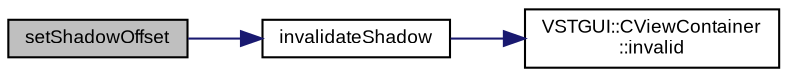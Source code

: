 digraph "setShadowOffset"
{
  bgcolor="transparent";
  edge [fontname="Arial",fontsize="9",labelfontname="Arial",labelfontsize="9"];
  node [fontname="Arial",fontsize="9",shape=record];
  rankdir="LR";
  Node1 [label="setShadowOffset",height=0.2,width=0.4,color="black", fillcolor="grey75", style="filled" fontcolor="black"];
  Node1 -> Node2 [color="midnightblue",fontsize="9",style="solid",fontname="Arial"];
  Node2 [label="invalidateShadow",height=0.2,width=0.4,color="black",URL="$class_v_s_t_g_u_i_1_1_c_shadow_view_container.html#a34b47c35a9d741b872eec12db613d23d"];
  Node2 -> Node3 [color="midnightblue",fontsize="9",style="solid",fontname="Arial"];
  Node3 [label="VSTGUI::CViewContainer\l::invalid",height=0.2,width=0.4,color="black",URL="$class_v_s_t_g_u_i_1_1_c_view_container.html#a51647a4891b4a9cbaf8595171c5ad3fc",tooltip="mark whole view as invalid "];
}
